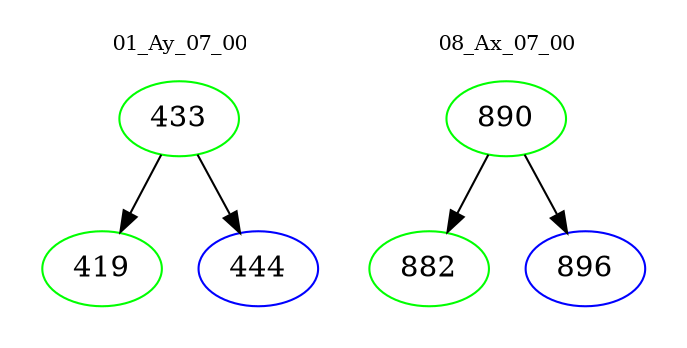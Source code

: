 digraph{
subgraph cluster_0 {
color = white
label = "01_Ay_07_00";
fontsize=10;
T0_433 [label="433", color="green"]
T0_433 -> T0_419 [color="black"]
T0_419 [label="419", color="green"]
T0_433 -> T0_444 [color="black"]
T0_444 [label="444", color="blue"]
}
subgraph cluster_1 {
color = white
label = "08_Ax_07_00";
fontsize=10;
T1_890 [label="890", color="green"]
T1_890 -> T1_882 [color="black"]
T1_882 [label="882", color="green"]
T1_890 -> T1_896 [color="black"]
T1_896 [label="896", color="blue"]
}
}
